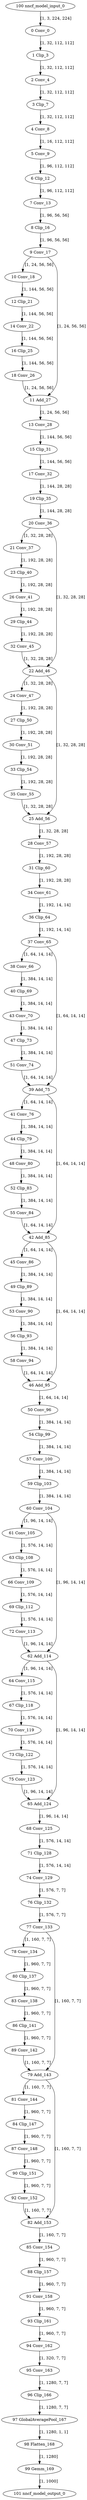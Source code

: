 strict digraph  {
"0 Conv_0" [id=0, type=Conv];
"1 Clip_3" [id=1, type=Clip];
"2 Conv_4" [id=2, type=Conv];
"3 Clip_7" [id=3, type=Clip];
"4 Conv_8" [id=4, type=Conv];
"5 Conv_9" [id=5, type=Conv];
"6 Clip_12" [id=6, type=Clip];
"7 Conv_13" [id=7, type=Conv];
"8 Clip_16" [id=8, type=Clip];
"9 Conv_17" [id=9, type=Conv];
"10 Conv_18" [id=10, type=Conv];
"11 Add_27" [id=11, type=Add];
"12 Clip_21" [id=12, type=Clip];
"13 Conv_28" [id=13, type=Conv];
"14 Conv_22" [id=14, type=Conv];
"15 Clip_31" [id=15, type=Clip];
"16 Clip_25" [id=16, type=Clip];
"17 Conv_32" [id=17, type=Conv];
"18 Conv_26" [id=18, type=Conv];
"19 Clip_35" [id=19, type=Clip];
"20 Conv_36" [id=20, type=Conv];
"21 Conv_37" [id=21, type=Conv];
"22 Add_46" [id=22, type=Add];
"23 Clip_40" [id=23, type=Clip];
"24 Conv_47" [id=24, type=Conv];
"25 Add_56" [id=25, type=Add];
"26 Conv_41" [id=26, type=Conv];
"27 Clip_50" [id=27, type=Clip];
"28 Conv_57" [id=28, type=Conv];
"29 Clip_44" [id=29, type=Clip];
"30 Conv_51" [id=30, type=Conv];
"31 Clip_60" [id=31, type=Clip];
"32 Conv_45" [id=32, type=Conv];
"33 Clip_54" [id=33, type=Clip];
"34 Conv_61" [id=34, type=Conv];
"35 Conv_55" [id=35, type=Conv];
"36 Clip_64" [id=36, type=Clip];
"37 Conv_65" [id=37, type=Conv];
"38 Conv_66" [id=38, type=Conv];
"39 Add_75" [id=39, type=Add];
"40 Clip_69" [id=40, type=Clip];
"41 Conv_76" [id=41, type=Conv];
"42 Add_85" [id=42, type=Add];
"43 Conv_70" [id=43, type=Conv];
"44 Clip_79" [id=44, type=Clip];
"45 Conv_86" [id=45, type=Conv];
"46 Add_95" [id=46, type=Add];
"47 Clip_73" [id=47, type=Clip];
"48 Conv_80" [id=48, type=Conv];
"49 Clip_89" [id=49, type=Clip];
"50 Conv_96" [id=50, type=Conv];
"51 Conv_74" [id=51, type=Conv];
"52 Clip_83" [id=52, type=Clip];
"53 Conv_90" [id=53, type=Conv];
"54 Clip_99" [id=54, type=Clip];
"55 Conv_84" [id=55, type=Conv];
"56 Clip_93" [id=56, type=Clip];
"57 Conv_100" [id=57, type=Conv];
"58 Conv_94" [id=58, type=Conv];
"59 Clip_103" [id=59, type=Clip];
"60 Conv_104" [id=60, type=Conv];
"61 Conv_105" [id=61, type=Conv];
"62 Add_114" [id=62, type=Add];
"63 Clip_108" [id=63, type=Clip];
"64 Conv_115" [id=64, type=Conv];
"65 Add_124" [id=65, type=Add];
"66 Conv_109" [id=66, type=Conv];
"67 Clip_118" [id=67, type=Clip];
"68 Conv_125" [id=68, type=Conv];
"69 Clip_112" [id=69, type=Clip];
"70 Conv_119" [id=70, type=Conv];
"71 Clip_128" [id=71, type=Clip];
"72 Conv_113" [id=72, type=Conv];
"73 Clip_122" [id=73, type=Clip];
"74 Conv_129" [id=74, type=Conv];
"75 Conv_123" [id=75, type=Conv];
"76 Clip_132" [id=76, type=Clip];
"77 Conv_133" [id=77, type=Conv];
"78 Conv_134" [id=78, type=Conv];
"79 Add_143" [id=79, type=Add];
"80 Clip_137" [id=80, type=Clip];
"81 Conv_144" [id=81, type=Conv];
"82 Add_153" [id=82, type=Add];
"83 Conv_138" [id=83, type=Conv];
"84 Clip_147" [id=84, type=Clip];
"85 Conv_154" [id=85, type=Conv];
"86 Clip_141" [id=86, type=Clip];
"87 Conv_148" [id=87, type=Conv];
"88 Clip_157" [id=88, type=Clip];
"89 Conv_142" [id=89, type=Conv];
"90 Clip_151" [id=90, type=Clip];
"91 Conv_158" [id=91, type=Conv];
"92 Conv_152" [id=92, type=Conv];
"93 Clip_161" [id=93, type=Clip];
"94 Conv_162" [id=94, type=Conv];
"95 Conv_163" [id=95, type=Conv];
"96 Clip_166" [id=96, type=Clip];
"97 GlobalAveragePool_167" [id=97, type=GlobalAveragePool];
"98 Flatten_168" [id=98, type=Flatten];
"99 Gemm_169" [id=99, type=Gemm];
"100 nncf_model_input_0" [id=100, type=nncf_model_input];
"101 nncf_model_output_0" [id=101, type=nncf_model_output];
"0 Conv_0" -> "1 Clip_3"  [label="[1, 32, 112, 112]", style=solid];
"1 Clip_3" -> "2 Conv_4"  [label="[1, 32, 112, 112]", style=solid];
"2 Conv_4" -> "3 Clip_7"  [label="[1, 32, 112, 112]", style=solid];
"3 Clip_7" -> "4 Conv_8"  [label="[1, 32, 112, 112]", style=solid];
"4 Conv_8" -> "5 Conv_9"  [label="[1, 16, 112, 112]", style=solid];
"5 Conv_9" -> "6 Clip_12"  [label="[1, 96, 112, 112]", style=solid];
"6 Clip_12" -> "7 Conv_13"  [label="[1, 96, 112, 112]", style=solid];
"7 Conv_13" -> "8 Clip_16"  [label="[1, 96, 56, 56]", style=solid];
"8 Clip_16" -> "9 Conv_17"  [label="[1, 96, 56, 56]", style=solid];
"9 Conv_17" -> "10 Conv_18"  [label="[1, 24, 56, 56]", style=solid];
"9 Conv_17" -> "11 Add_27"  [label="[1, 24, 56, 56]", style=solid];
"10 Conv_18" -> "12 Clip_21"  [label="[1, 144, 56, 56]", style=solid];
"11 Add_27" -> "13 Conv_28"  [label="[1, 24, 56, 56]", style=solid];
"12 Clip_21" -> "14 Conv_22"  [label="[1, 144, 56, 56]", style=solid];
"13 Conv_28" -> "15 Clip_31"  [label="[1, 144, 56, 56]", style=solid];
"14 Conv_22" -> "16 Clip_25"  [label="[1, 144, 56, 56]", style=solid];
"15 Clip_31" -> "17 Conv_32"  [label="[1, 144, 56, 56]", style=solid];
"16 Clip_25" -> "18 Conv_26"  [label="[1, 144, 56, 56]", style=solid];
"17 Conv_32" -> "19 Clip_35"  [label="[1, 144, 28, 28]", style=solid];
"18 Conv_26" -> "11 Add_27"  [label="[1, 24, 56, 56]", style=solid];
"19 Clip_35" -> "20 Conv_36"  [label="[1, 144, 28, 28]", style=solid];
"20 Conv_36" -> "21 Conv_37"  [label="[1, 32, 28, 28]", style=solid];
"20 Conv_36" -> "22 Add_46"  [label="[1, 32, 28, 28]", style=solid];
"21 Conv_37" -> "23 Clip_40"  [label="[1, 192, 28, 28]", style=solid];
"22 Add_46" -> "24 Conv_47"  [label="[1, 32, 28, 28]", style=solid];
"22 Add_46" -> "25 Add_56"  [label="[1, 32, 28, 28]", style=solid];
"23 Clip_40" -> "26 Conv_41"  [label="[1, 192, 28, 28]", style=solid];
"24 Conv_47" -> "27 Clip_50"  [label="[1, 192, 28, 28]", style=solid];
"25 Add_56" -> "28 Conv_57"  [label="[1, 32, 28, 28]", style=solid];
"26 Conv_41" -> "29 Clip_44"  [label="[1, 192, 28, 28]", style=solid];
"27 Clip_50" -> "30 Conv_51"  [label="[1, 192, 28, 28]", style=solid];
"28 Conv_57" -> "31 Clip_60"  [label="[1, 192, 28, 28]", style=solid];
"29 Clip_44" -> "32 Conv_45"  [label="[1, 192, 28, 28]", style=solid];
"30 Conv_51" -> "33 Clip_54"  [label="[1, 192, 28, 28]", style=solid];
"31 Clip_60" -> "34 Conv_61"  [label="[1, 192, 28, 28]", style=solid];
"32 Conv_45" -> "22 Add_46"  [label="[1, 32, 28, 28]", style=solid];
"33 Clip_54" -> "35 Conv_55"  [label="[1, 192, 28, 28]", style=solid];
"34 Conv_61" -> "36 Clip_64"  [label="[1, 192, 14, 14]", style=solid];
"35 Conv_55" -> "25 Add_56"  [label="[1, 32, 28, 28]", style=solid];
"36 Clip_64" -> "37 Conv_65"  [label="[1, 192, 14, 14]", style=solid];
"37 Conv_65" -> "38 Conv_66"  [label="[1, 64, 14, 14]", style=solid];
"37 Conv_65" -> "39 Add_75"  [label="[1, 64, 14, 14]", style=solid];
"38 Conv_66" -> "40 Clip_69"  [label="[1, 384, 14, 14]", style=solid];
"39 Add_75" -> "41 Conv_76"  [label="[1, 64, 14, 14]", style=solid];
"39 Add_75" -> "42 Add_85"  [label="[1, 64, 14, 14]", style=solid];
"40 Clip_69" -> "43 Conv_70"  [label="[1, 384, 14, 14]", style=solid];
"41 Conv_76" -> "44 Clip_79"  [label="[1, 384, 14, 14]", style=solid];
"42 Add_85" -> "45 Conv_86"  [label="[1, 64, 14, 14]", style=solid];
"42 Add_85" -> "46 Add_95"  [label="[1, 64, 14, 14]", style=solid];
"43 Conv_70" -> "47 Clip_73"  [label="[1, 384, 14, 14]", style=solid];
"44 Clip_79" -> "48 Conv_80"  [label="[1, 384, 14, 14]", style=solid];
"45 Conv_86" -> "49 Clip_89"  [label="[1, 384, 14, 14]", style=solid];
"46 Add_95" -> "50 Conv_96"  [label="[1, 64, 14, 14]", style=solid];
"47 Clip_73" -> "51 Conv_74"  [label="[1, 384, 14, 14]", style=solid];
"48 Conv_80" -> "52 Clip_83"  [label="[1, 384, 14, 14]", style=solid];
"49 Clip_89" -> "53 Conv_90"  [label="[1, 384, 14, 14]", style=solid];
"50 Conv_96" -> "54 Clip_99"  [label="[1, 384, 14, 14]", style=solid];
"51 Conv_74" -> "39 Add_75"  [label="[1, 64, 14, 14]", style=solid];
"52 Clip_83" -> "55 Conv_84"  [label="[1, 384, 14, 14]", style=solid];
"53 Conv_90" -> "56 Clip_93"  [label="[1, 384, 14, 14]", style=solid];
"54 Clip_99" -> "57 Conv_100"  [label="[1, 384, 14, 14]", style=solid];
"55 Conv_84" -> "42 Add_85"  [label="[1, 64, 14, 14]", style=solid];
"56 Clip_93" -> "58 Conv_94"  [label="[1, 384, 14, 14]", style=solid];
"57 Conv_100" -> "59 Clip_103"  [label="[1, 384, 14, 14]", style=solid];
"58 Conv_94" -> "46 Add_95"  [label="[1, 64, 14, 14]", style=solid];
"59 Clip_103" -> "60 Conv_104"  [label="[1, 384, 14, 14]", style=solid];
"60 Conv_104" -> "61 Conv_105"  [label="[1, 96, 14, 14]", style=solid];
"60 Conv_104" -> "62 Add_114"  [label="[1, 96, 14, 14]", style=solid];
"61 Conv_105" -> "63 Clip_108"  [label="[1, 576, 14, 14]", style=solid];
"62 Add_114" -> "64 Conv_115"  [label="[1, 96, 14, 14]", style=solid];
"62 Add_114" -> "65 Add_124"  [label="[1, 96, 14, 14]", style=solid];
"63 Clip_108" -> "66 Conv_109"  [label="[1, 576, 14, 14]", style=solid];
"64 Conv_115" -> "67 Clip_118"  [label="[1, 576, 14, 14]", style=solid];
"65 Add_124" -> "68 Conv_125"  [label="[1, 96, 14, 14]", style=solid];
"66 Conv_109" -> "69 Clip_112"  [label="[1, 576, 14, 14]", style=solid];
"67 Clip_118" -> "70 Conv_119"  [label="[1, 576, 14, 14]", style=solid];
"68 Conv_125" -> "71 Clip_128"  [label="[1, 576, 14, 14]", style=solid];
"69 Clip_112" -> "72 Conv_113"  [label="[1, 576, 14, 14]", style=solid];
"70 Conv_119" -> "73 Clip_122"  [label="[1, 576, 14, 14]", style=solid];
"71 Clip_128" -> "74 Conv_129"  [label="[1, 576, 14, 14]", style=solid];
"72 Conv_113" -> "62 Add_114"  [label="[1, 96, 14, 14]", style=solid];
"73 Clip_122" -> "75 Conv_123"  [label="[1, 576, 14, 14]", style=solid];
"74 Conv_129" -> "76 Clip_132"  [label="[1, 576, 7, 7]", style=solid];
"75 Conv_123" -> "65 Add_124"  [label="[1, 96, 14, 14]", style=solid];
"76 Clip_132" -> "77 Conv_133"  [label="[1, 576, 7, 7]", style=solid];
"77 Conv_133" -> "78 Conv_134"  [label="[1, 160, 7, 7]", style=solid];
"77 Conv_133" -> "79 Add_143"  [label="[1, 160, 7, 7]", style=solid];
"78 Conv_134" -> "80 Clip_137"  [label="[1, 960, 7, 7]", style=solid];
"79 Add_143" -> "81 Conv_144"  [label="[1, 160, 7, 7]", style=solid];
"79 Add_143" -> "82 Add_153"  [label="[1, 160, 7, 7]", style=solid];
"80 Clip_137" -> "83 Conv_138"  [label="[1, 960, 7, 7]", style=solid];
"81 Conv_144" -> "84 Clip_147"  [label="[1, 960, 7, 7]", style=solid];
"82 Add_153" -> "85 Conv_154"  [label="[1, 160, 7, 7]", style=solid];
"83 Conv_138" -> "86 Clip_141"  [label="[1, 960, 7, 7]", style=solid];
"84 Clip_147" -> "87 Conv_148"  [label="[1, 960, 7, 7]", style=solid];
"85 Conv_154" -> "88 Clip_157"  [label="[1, 960, 7, 7]", style=solid];
"86 Clip_141" -> "89 Conv_142"  [label="[1, 960, 7, 7]", style=solid];
"87 Conv_148" -> "90 Clip_151"  [label="[1, 960, 7, 7]", style=solid];
"88 Clip_157" -> "91 Conv_158"  [label="[1, 960, 7, 7]", style=solid];
"89 Conv_142" -> "79 Add_143"  [label="[1, 160, 7, 7]", style=solid];
"90 Clip_151" -> "92 Conv_152"  [label="[1, 960, 7, 7]", style=solid];
"91 Conv_158" -> "93 Clip_161"  [label="[1, 960, 7, 7]", style=solid];
"92 Conv_152" -> "82 Add_153"  [label="[1, 160, 7, 7]", style=solid];
"93 Clip_161" -> "94 Conv_162"  [label="[1, 960, 7, 7]", style=solid];
"94 Conv_162" -> "95 Conv_163"  [label="[1, 320, 7, 7]", style=solid];
"95 Conv_163" -> "96 Clip_166"  [label="[1, 1280, 7, 7]", style=solid];
"96 Clip_166" -> "97 GlobalAveragePool_167"  [label="[1, 1280, 7, 7]", style=solid];
"97 GlobalAveragePool_167" -> "98 Flatten_168"  [label="[1, 1280, 1, 1]", style=solid];
"98 Flatten_168" -> "99 Gemm_169"  [label="[1, 1280]", style=solid];
"99 Gemm_169" -> "101 nncf_model_output_0"  [label="[1, 1000]", style=solid];
"100 nncf_model_input_0" -> "0 Conv_0"  [label="[1, 3, 224, 224]", style=solid];
}
